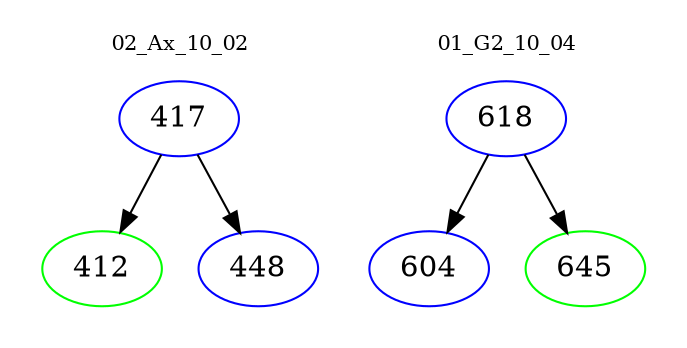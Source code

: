 digraph{
subgraph cluster_0 {
color = white
label = "02_Ax_10_02";
fontsize=10;
T0_417 [label="417", color="blue"]
T0_417 -> T0_412 [color="black"]
T0_412 [label="412", color="green"]
T0_417 -> T0_448 [color="black"]
T0_448 [label="448", color="blue"]
}
subgraph cluster_1 {
color = white
label = "01_G2_10_04";
fontsize=10;
T1_618 [label="618", color="blue"]
T1_618 -> T1_604 [color="black"]
T1_604 [label="604", color="blue"]
T1_618 -> T1_645 [color="black"]
T1_645 [label="645", color="green"]
}
}
